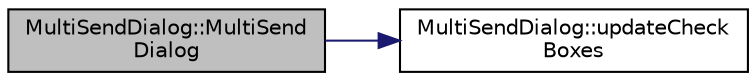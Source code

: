 digraph "MultiSendDialog::MultiSendDialog"
{
  edge [fontname="Helvetica",fontsize="10",labelfontname="Helvetica",labelfontsize="10"];
  node [fontname="Helvetica",fontsize="10",shape=record];
  rankdir="LR";
  Node0 [label="MultiSendDialog::MultiSend\lDialog",height=0.2,width=0.4,color="black", fillcolor="grey75", style="filled", fontcolor="black"];
  Node0 -> Node1 [color="midnightblue",fontsize="10",style="solid",fontname="Helvetica"];
  Node1 [label="MultiSendDialog::updateCheck\lBoxes",height=0.2,width=0.4,color="black", fillcolor="white", style="filled",URL="$class_multi_send_dialog.html#a73d71778e340608051c43d481de1c8c8"];
}

